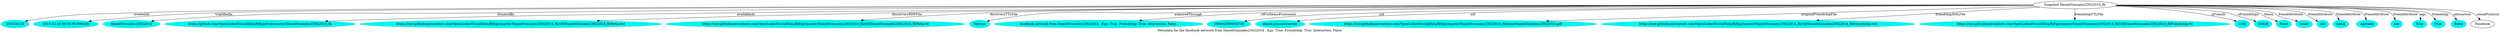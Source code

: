 digraph  {
	graph [label="Metadata for the facebook network from DanielGonzales23022014 . Ego: True. Friendship: True. Interaction: False."];
	node [label="\N"];
	24	 [color="#02F3F1",
		label="2014-02-23",
		style=filled];
	"Snapshot DanielGonzales23022014_fb" -> 24	 [label=createdAt];
	25	 [color="#02F3F1",
		label="2015-12-10 06:55:09.990358",
		style=filled];
	"Snapshot DanielGonzales23022014_fb" -> 25	 [label=triplifiedIn];
	26	 [color="#02F3F1",
		label=DanielGonzales23022014,
		style=filled];
	"Snapshot DanielGonzales23022014_fb" -> 26	 [label=donatedBy];
	27	 [color="#02F3F1",
		label="https://github.com/OpenLinkedSocialData/fbEgo/tree/master/DanielGonzales23022014_fb",
		style=filled];
	"Snapshot DanielGonzales23022014_fb" -> 27	 [label=availableAt];
	28	 [color="#02F3F1",
		label="https://raw.githubusercontent.com/OpenLinkedSocialData/fbEgo/master/DanielGonzales23022014_fb/rdf/DanielGonzales23022014_fbMeta.owl",
		style=filled];
	"Snapshot DanielGonzales23022014_fb" -> 28	 [label=discorveryRDFFile];
	29	 [color="#02F3F1",
		label="https://raw.githubusercontent.com/OpenLinkedSocialData/fbEgo/master/DanielGonzales23022014_fb/rdf/DanielGonzales23022014_fbMeta.ttl",
		style=filled];
	"Snapshot DanielGonzales23022014_fb" -> 29	 [label=discoveryTTLFile];
	30	 [color="#02F3F1",
		label=Netvizz,
		style=filled];
	"Snapshot DanielGonzales23022014_fb" -> 30	 [label=acquiredThrough];
	31	 [color="#02F3F1",
		label="facebook network from DanielGonzales23022014 . Ego: True. Friendship: True. Interaction: False.",
		style=filled];
	"Snapshot DanielGonzales23022014_fb" -> 31	 [label="rdf-schema#comment"];
	32	 [color="#02F3F1",
		label=100002080034739,
		style=filled];
	"Snapshot DanielGonzales23022014_fb" -> 32	 [label=uid];
	33	 [color="#02F3F1",
		label="daniel.gonzalezxavier",
		style=filled];
	"Snapshot DanielGonzales23022014_fb" -> 33	 [label=sid];
	34	 [color="#02F3F1",
		label="https://raw.githubusercontent.com/OpenLinkedSocialData/fbEgo/master/DanielGonzales23022014_fb/base/DanielGonzales23022014.gdf",
		style=filled];
	"Snapshot DanielGonzales23022014_fb" -> 34	 [label=originalFriendshipFile];
	35	 [color="#02F3F1",
		label="https://raw.githubusercontent.com/OpenLinkedSocialData/fbEgo/master/DanielGonzales23022014_fb/rdf/DanielGonzales23022014_fbFriendship.owl",
		style=filled];
	"Snapshot DanielGonzales23022014_fb" -> 35	 [label=friendshipXMLFile];
	36	 [color="#02F3F1",
		label="https://raw.githubusercontent.com/OpenLinkedSocialData/fbEgo/master/DanielGonzales23022014_fb/rdf/DanielGonzales23022014_fbFriendship.ttl",
		style=filled];
	"Snapshot DanielGonzales23022014_fb" -> 36	 [label=friendshipTTLFile];
	37	 [color="#02F3F1",
		label=2162,
		style=filled];
	"Snapshot DanielGonzales23022014_fb" -> 37	 [label=nFriends];
	38	 [color="#02F3F1",
		label=45318,
		style=filled];
	"Snapshot DanielGonzales23022014_fb" -> 38	 [label=nFriendships];
	39	 [color="#02F3F1",
		label=False,
		style=filled];
	"Snapshot DanielGonzales23022014_fb" -> 39	 [label=fAnon];
	40	 [color="#02F3F1",
		label=locale,
		style=filled];
	"Snapshot DanielGonzales23022014_fb" -> 40	 [label=friendAttribute];
	41	 [color="#02F3F1",
		label=uid,
		style=filled];
	"Snapshot DanielGonzales23022014_fb" -> 41	 [label=friendAttribute];
	42	 [color="#02F3F1",
		label=name,
		style=filled];
	"Snapshot DanielGonzales23022014_fb" -> 42	 [label=friendAttribute];
	43	 [color="#02F3F1",
		label=agerank,
		style=filled];
	"Snapshot DanielGonzales23022014_fb" -> 43	 [label=friendAttribute];
	44	 [color="#02F3F1",
		label=sex,
		style=filled];
	"Snapshot DanielGonzales23022014_fb" -> 44	 [label=friendAttribute];
	45	 [color="#02F3F1",
		label=True,
		style=filled];
	"Snapshot DanielGonzales23022014_fb" -> 45	 [label=ego];
	46	 [color="#02F3F1",
		label=True,
		style=filled];
	"Snapshot DanielGonzales23022014_fb" -> 46	 [label=friendship];
	47	 [color="#02F3F1",
		label=False,
		style=filled];
	"Snapshot DanielGonzales23022014_fb" -> 47	 [label=interaction];
	"Snapshot DanielGonzales23022014_fb" -> Facebook	 [label=socialProtocol];
}
